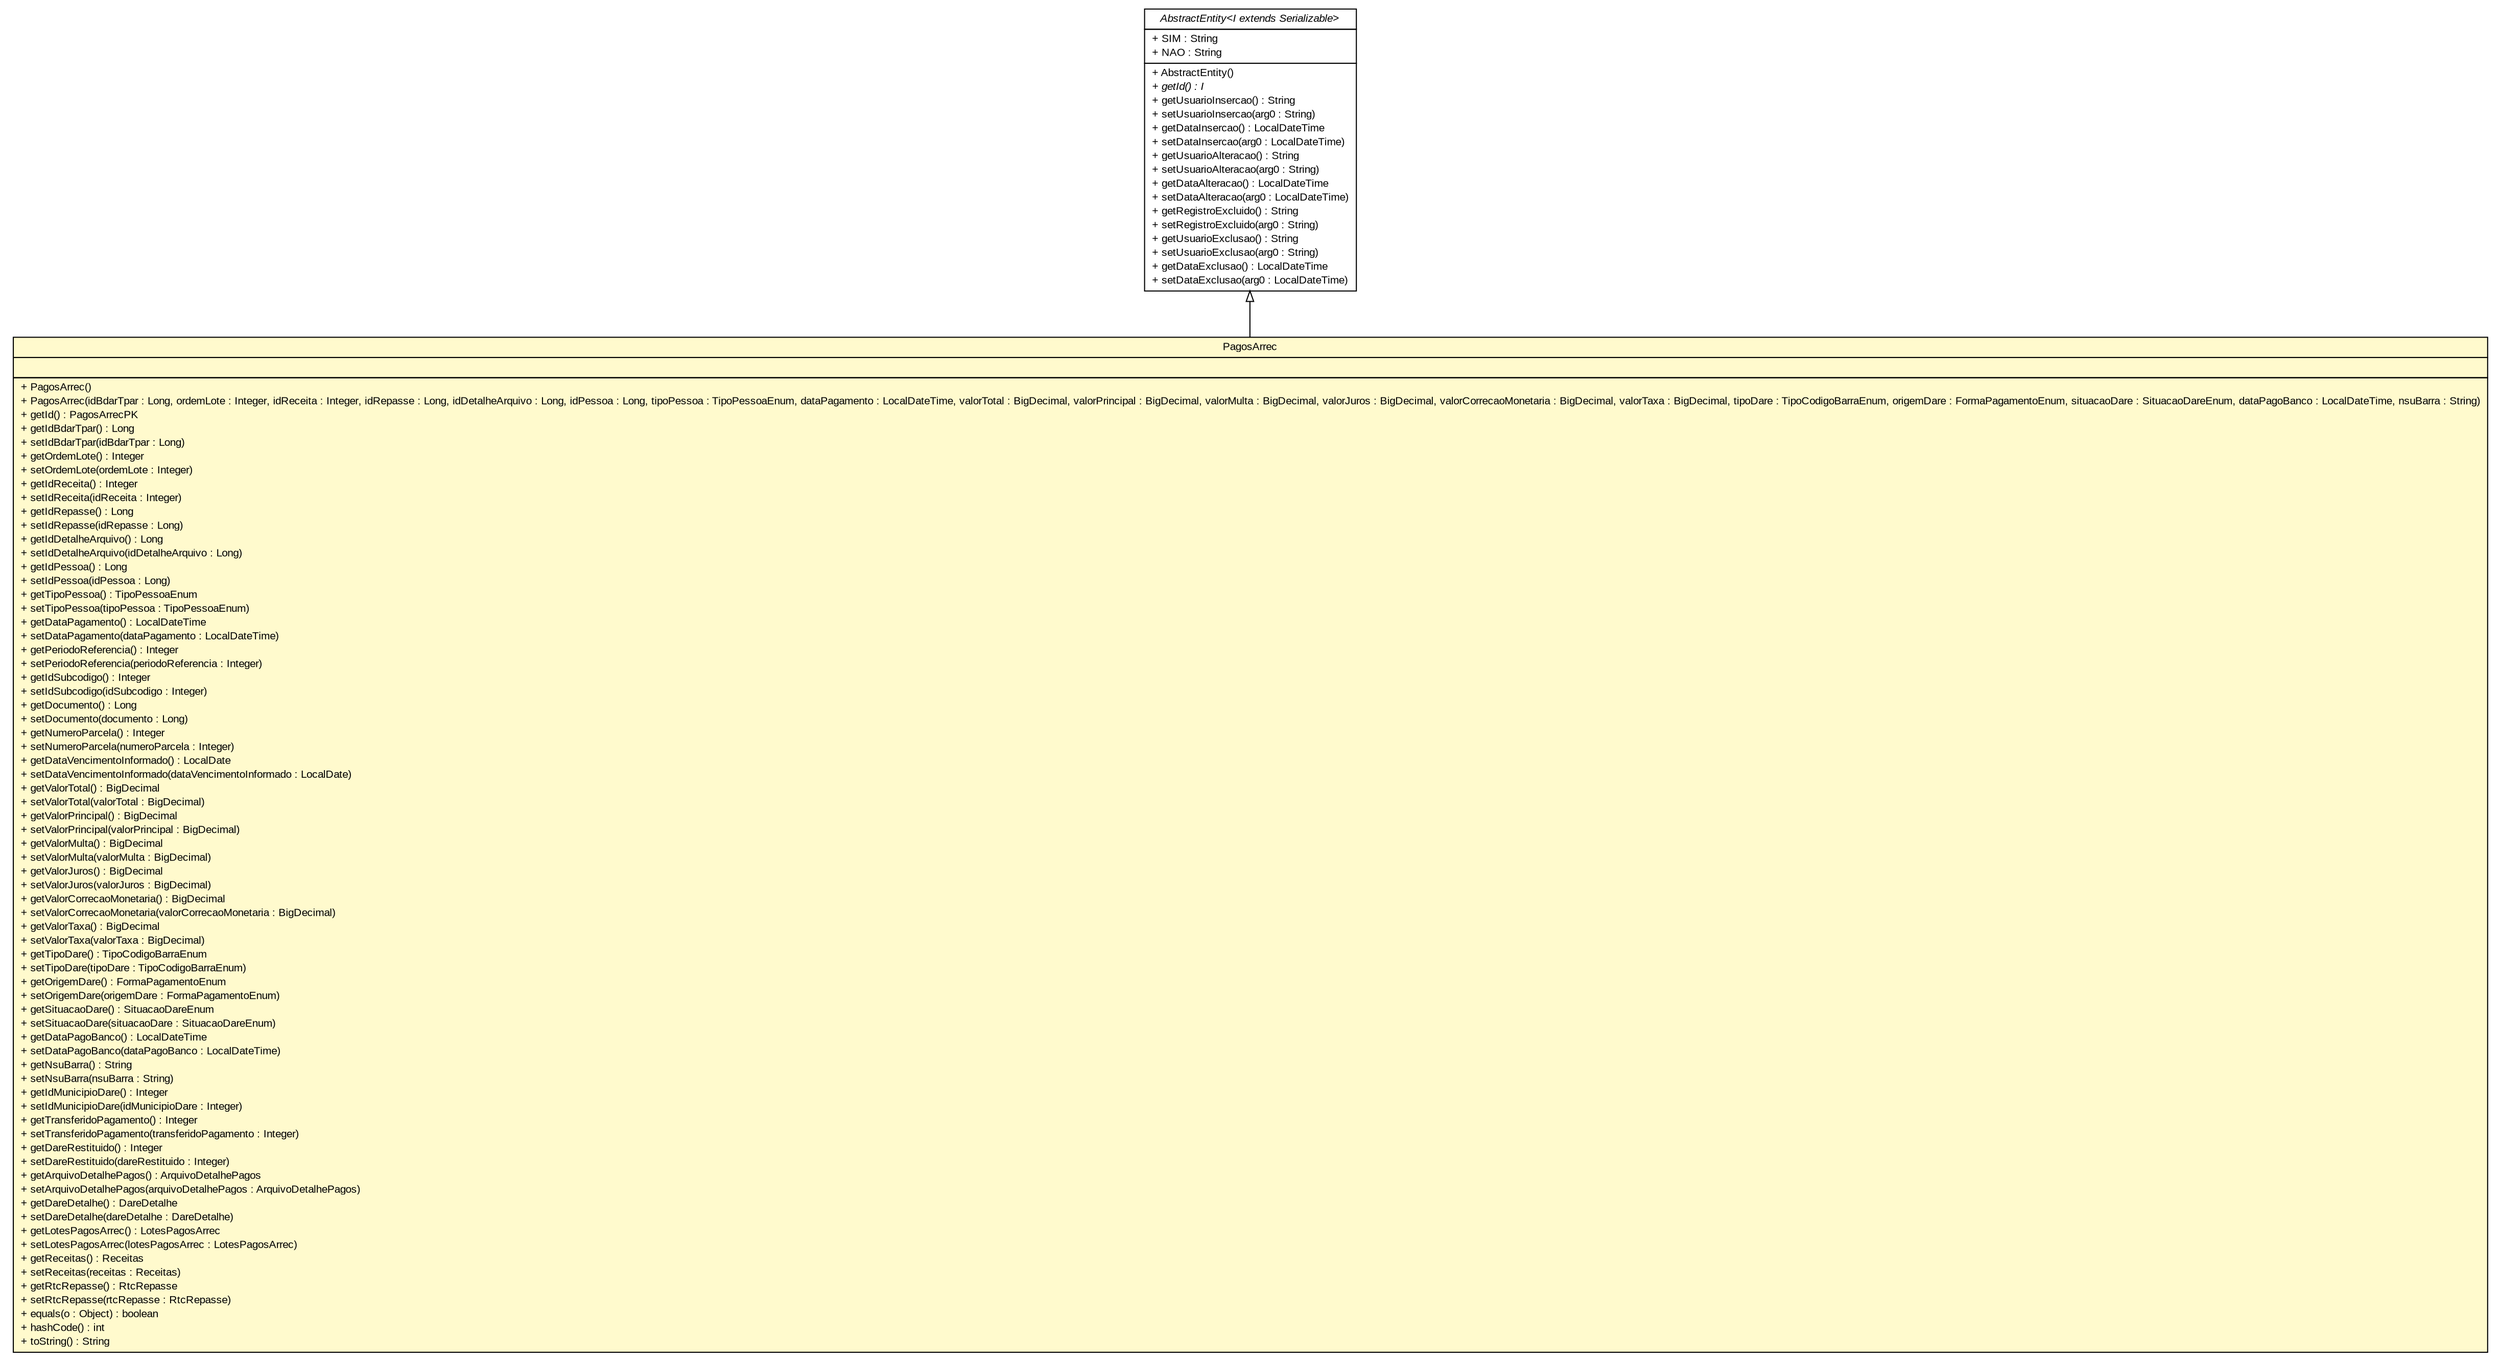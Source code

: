 #!/usr/local/bin/dot
#
# Class diagram 
# Generated by UMLGraph version R5_6 (http://www.umlgraph.org/)
#

digraph G {
	edge [fontname="arial",fontsize=10,labelfontname="arial",labelfontsize=10];
	node [fontname="arial",fontsize=10,shape=plaintext];
	nodesep=0.25;
	ranksep=0.5;
	// br.gov.to.sefaz.arr.persistence.entity.PagosArrec
	c78225 [label=<<table title="br.gov.to.sefaz.arr.persistence.entity.PagosArrec" border="0" cellborder="1" cellspacing="0" cellpadding="2" port="p" bgcolor="lemonChiffon" href="./PagosArrec.html">
		<tr><td><table border="0" cellspacing="0" cellpadding="1">
<tr><td align="center" balign="center"> PagosArrec </td></tr>
		</table></td></tr>
		<tr><td><table border="0" cellspacing="0" cellpadding="1">
<tr><td align="left" balign="left">  </td></tr>
		</table></td></tr>
		<tr><td><table border="0" cellspacing="0" cellpadding="1">
<tr><td align="left" balign="left"> + PagosArrec() </td></tr>
<tr><td align="left" balign="left"> + PagosArrec(idBdarTpar : Long, ordemLote : Integer, idReceita : Integer, idRepasse : Long, idDetalheArquivo : Long, idPessoa : Long, tipoPessoa : TipoPessoaEnum, dataPagamento : LocalDateTime, valorTotal : BigDecimal, valorPrincipal : BigDecimal, valorMulta : BigDecimal, valorJuros : BigDecimal, valorCorrecaoMonetaria : BigDecimal, valorTaxa : BigDecimal, tipoDare : TipoCodigoBarraEnum, origemDare : FormaPagamentoEnum, situacaoDare : SituacaoDareEnum, dataPagoBanco : LocalDateTime, nsuBarra : String) </td></tr>
<tr><td align="left" balign="left"> + getId() : PagosArrecPK </td></tr>
<tr><td align="left" balign="left"> + getIdBdarTpar() : Long </td></tr>
<tr><td align="left" balign="left"> + setIdBdarTpar(idBdarTpar : Long) </td></tr>
<tr><td align="left" balign="left"> + getOrdemLote() : Integer </td></tr>
<tr><td align="left" balign="left"> + setOrdemLote(ordemLote : Integer) </td></tr>
<tr><td align="left" balign="left"> + getIdReceita() : Integer </td></tr>
<tr><td align="left" balign="left"> + setIdReceita(idReceita : Integer) </td></tr>
<tr><td align="left" balign="left"> + getIdRepasse() : Long </td></tr>
<tr><td align="left" balign="left"> + setIdRepasse(idRepasse : Long) </td></tr>
<tr><td align="left" balign="left"> + getIdDetalheArquivo() : Long </td></tr>
<tr><td align="left" balign="left"> + setIdDetalheArquivo(idDetalheArquivo : Long) </td></tr>
<tr><td align="left" balign="left"> + getIdPessoa() : Long </td></tr>
<tr><td align="left" balign="left"> + setIdPessoa(idPessoa : Long) </td></tr>
<tr><td align="left" balign="left"> + getTipoPessoa() : TipoPessoaEnum </td></tr>
<tr><td align="left" balign="left"> + setTipoPessoa(tipoPessoa : TipoPessoaEnum) </td></tr>
<tr><td align="left" balign="left"> + getDataPagamento() : LocalDateTime </td></tr>
<tr><td align="left" balign="left"> + setDataPagamento(dataPagamento : LocalDateTime) </td></tr>
<tr><td align="left" balign="left"> + getPeriodoReferencia() : Integer </td></tr>
<tr><td align="left" balign="left"> + setPeriodoReferencia(periodoReferencia : Integer) </td></tr>
<tr><td align="left" balign="left"> + getIdSubcodigo() : Integer </td></tr>
<tr><td align="left" balign="left"> + setIdSubcodigo(idSubcodigo : Integer) </td></tr>
<tr><td align="left" balign="left"> + getDocumento() : Long </td></tr>
<tr><td align="left" balign="left"> + setDocumento(documento : Long) </td></tr>
<tr><td align="left" balign="left"> + getNumeroParcela() : Integer </td></tr>
<tr><td align="left" balign="left"> + setNumeroParcela(numeroParcela : Integer) </td></tr>
<tr><td align="left" balign="left"> + getDataVencimentoInformado() : LocalDate </td></tr>
<tr><td align="left" balign="left"> + setDataVencimentoInformado(dataVencimentoInformado : LocalDate) </td></tr>
<tr><td align="left" balign="left"> + getValorTotal() : BigDecimal </td></tr>
<tr><td align="left" balign="left"> + setValorTotal(valorTotal : BigDecimal) </td></tr>
<tr><td align="left" balign="left"> + getValorPrincipal() : BigDecimal </td></tr>
<tr><td align="left" balign="left"> + setValorPrincipal(valorPrincipal : BigDecimal) </td></tr>
<tr><td align="left" balign="left"> + getValorMulta() : BigDecimal </td></tr>
<tr><td align="left" balign="left"> + setValorMulta(valorMulta : BigDecimal) </td></tr>
<tr><td align="left" balign="left"> + getValorJuros() : BigDecimal </td></tr>
<tr><td align="left" balign="left"> + setValorJuros(valorJuros : BigDecimal) </td></tr>
<tr><td align="left" balign="left"> + getValorCorrecaoMonetaria() : BigDecimal </td></tr>
<tr><td align="left" balign="left"> + setValorCorrecaoMonetaria(valorCorrecaoMonetaria : BigDecimal) </td></tr>
<tr><td align="left" balign="left"> + getValorTaxa() : BigDecimal </td></tr>
<tr><td align="left" balign="left"> + setValorTaxa(valorTaxa : BigDecimal) </td></tr>
<tr><td align="left" balign="left"> + getTipoDare() : TipoCodigoBarraEnum </td></tr>
<tr><td align="left" balign="left"> + setTipoDare(tipoDare : TipoCodigoBarraEnum) </td></tr>
<tr><td align="left" balign="left"> + getOrigemDare() : FormaPagamentoEnum </td></tr>
<tr><td align="left" balign="left"> + setOrigemDare(origemDare : FormaPagamentoEnum) </td></tr>
<tr><td align="left" balign="left"> + getSituacaoDare() : SituacaoDareEnum </td></tr>
<tr><td align="left" balign="left"> + setSituacaoDare(situacaoDare : SituacaoDareEnum) </td></tr>
<tr><td align="left" balign="left"> + getDataPagoBanco() : LocalDateTime </td></tr>
<tr><td align="left" balign="left"> + setDataPagoBanco(dataPagoBanco : LocalDateTime) </td></tr>
<tr><td align="left" balign="left"> + getNsuBarra() : String </td></tr>
<tr><td align="left" balign="left"> + setNsuBarra(nsuBarra : String) </td></tr>
<tr><td align="left" balign="left"> + getIdMunicipioDare() : Integer </td></tr>
<tr><td align="left" balign="left"> + setIdMunicipioDare(idMunicipioDare : Integer) </td></tr>
<tr><td align="left" balign="left"> + getTransferidoPagamento() : Integer </td></tr>
<tr><td align="left" balign="left"> + setTransferidoPagamento(transferidoPagamento : Integer) </td></tr>
<tr><td align="left" balign="left"> + getDareRestituido() : Integer </td></tr>
<tr><td align="left" balign="left"> + setDareRestituido(dareRestituido : Integer) </td></tr>
<tr><td align="left" balign="left"> + getArquivoDetalhePagos() : ArquivoDetalhePagos </td></tr>
<tr><td align="left" balign="left"> + setArquivoDetalhePagos(arquivoDetalhePagos : ArquivoDetalhePagos) </td></tr>
<tr><td align="left" balign="left"> + getDareDetalhe() : DareDetalhe </td></tr>
<tr><td align="left" balign="left"> + setDareDetalhe(dareDetalhe : DareDetalhe) </td></tr>
<tr><td align="left" balign="left"> + getLotesPagosArrec() : LotesPagosArrec </td></tr>
<tr><td align="left" balign="left"> + setLotesPagosArrec(lotesPagosArrec : LotesPagosArrec) </td></tr>
<tr><td align="left" balign="left"> + getReceitas() : Receitas </td></tr>
<tr><td align="left" balign="left"> + setReceitas(receitas : Receitas) </td></tr>
<tr><td align="left" balign="left"> + getRtcRepasse() : RtcRepasse </td></tr>
<tr><td align="left" balign="left"> + setRtcRepasse(rtcRepasse : RtcRepasse) </td></tr>
<tr><td align="left" balign="left"> + equals(o : Object) : boolean </td></tr>
<tr><td align="left" balign="left"> + hashCode() : int </td></tr>
<tr><td align="left" balign="left"> + toString() : String </td></tr>
		</table></td></tr>
		</table>>, URL="./PagosArrec.html", fontname="arial", fontcolor="black", fontsize=10.0];
	//br.gov.to.sefaz.arr.persistence.entity.PagosArrec extends br.gov.to.sefaz.persistence.entity.AbstractEntity<br.gov.to.sefaz.arr.persistence.entity.PagosArrecPK>
	c78424:p -> c78225:p [dir=back,arrowtail=empty];
	// br.gov.to.sefaz.persistence.entity.AbstractEntity<I extends java.io.Serializable>
	c78424 [label=<<table title="br.gov.to.sefaz.persistence.entity.AbstractEntity" border="0" cellborder="1" cellspacing="0" cellpadding="2" port="p" href="http://java.sun.com/j2se/1.4.2/docs/api/br/gov/to/sefaz/persistence/entity/AbstractEntity.html">
		<tr><td><table border="0" cellspacing="0" cellpadding="1">
<tr><td align="center" balign="center"><font face="arial italic"> AbstractEntity&lt;I extends Serializable&gt; </font></td></tr>
		</table></td></tr>
		<tr><td><table border="0" cellspacing="0" cellpadding="1">
<tr><td align="left" balign="left"> + SIM : String </td></tr>
<tr><td align="left" balign="left"> + NAO : String </td></tr>
		</table></td></tr>
		<tr><td><table border="0" cellspacing="0" cellpadding="1">
<tr><td align="left" balign="left"> + AbstractEntity() </td></tr>
<tr><td align="left" balign="left"><font face="arial italic" point-size="10.0"> + getId() : I </font></td></tr>
<tr><td align="left" balign="left"> + getUsuarioInsercao() : String </td></tr>
<tr><td align="left" balign="left"> + setUsuarioInsercao(arg0 : String) </td></tr>
<tr><td align="left" balign="left"> + getDataInsercao() : LocalDateTime </td></tr>
<tr><td align="left" balign="left"> + setDataInsercao(arg0 : LocalDateTime) </td></tr>
<tr><td align="left" balign="left"> + getUsuarioAlteracao() : String </td></tr>
<tr><td align="left" balign="left"> + setUsuarioAlteracao(arg0 : String) </td></tr>
<tr><td align="left" balign="left"> + getDataAlteracao() : LocalDateTime </td></tr>
<tr><td align="left" balign="left"> + setDataAlteracao(arg0 : LocalDateTime) </td></tr>
<tr><td align="left" balign="left"> + getRegistroExcluido() : String </td></tr>
<tr><td align="left" balign="left"> + setRegistroExcluido(arg0 : String) </td></tr>
<tr><td align="left" balign="left"> + getUsuarioExclusao() : String </td></tr>
<tr><td align="left" balign="left"> + setUsuarioExclusao(arg0 : String) </td></tr>
<tr><td align="left" balign="left"> + getDataExclusao() : LocalDateTime </td></tr>
<tr><td align="left" balign="left"> + setDataExclusao(arg0 : LocalDateTime) </td></tr>
		</table></td></tr>
		</table>>, URL="http://java.sun.com/j2se/1.4.2/docs/api/br/gov/to/sefaz/persistence/entity/AbstractEntity.html", fontname="arial", fontcolor="black", fontsize=10.0];
}

